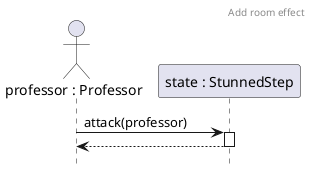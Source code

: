 @startuml AddRoomEffect
header Add room effect
hide footbox
autoactivate on

actor P as "professor : Professor"
participant S as "state : StunnedStep"

P -> S : attack(professor)
return

@enduml